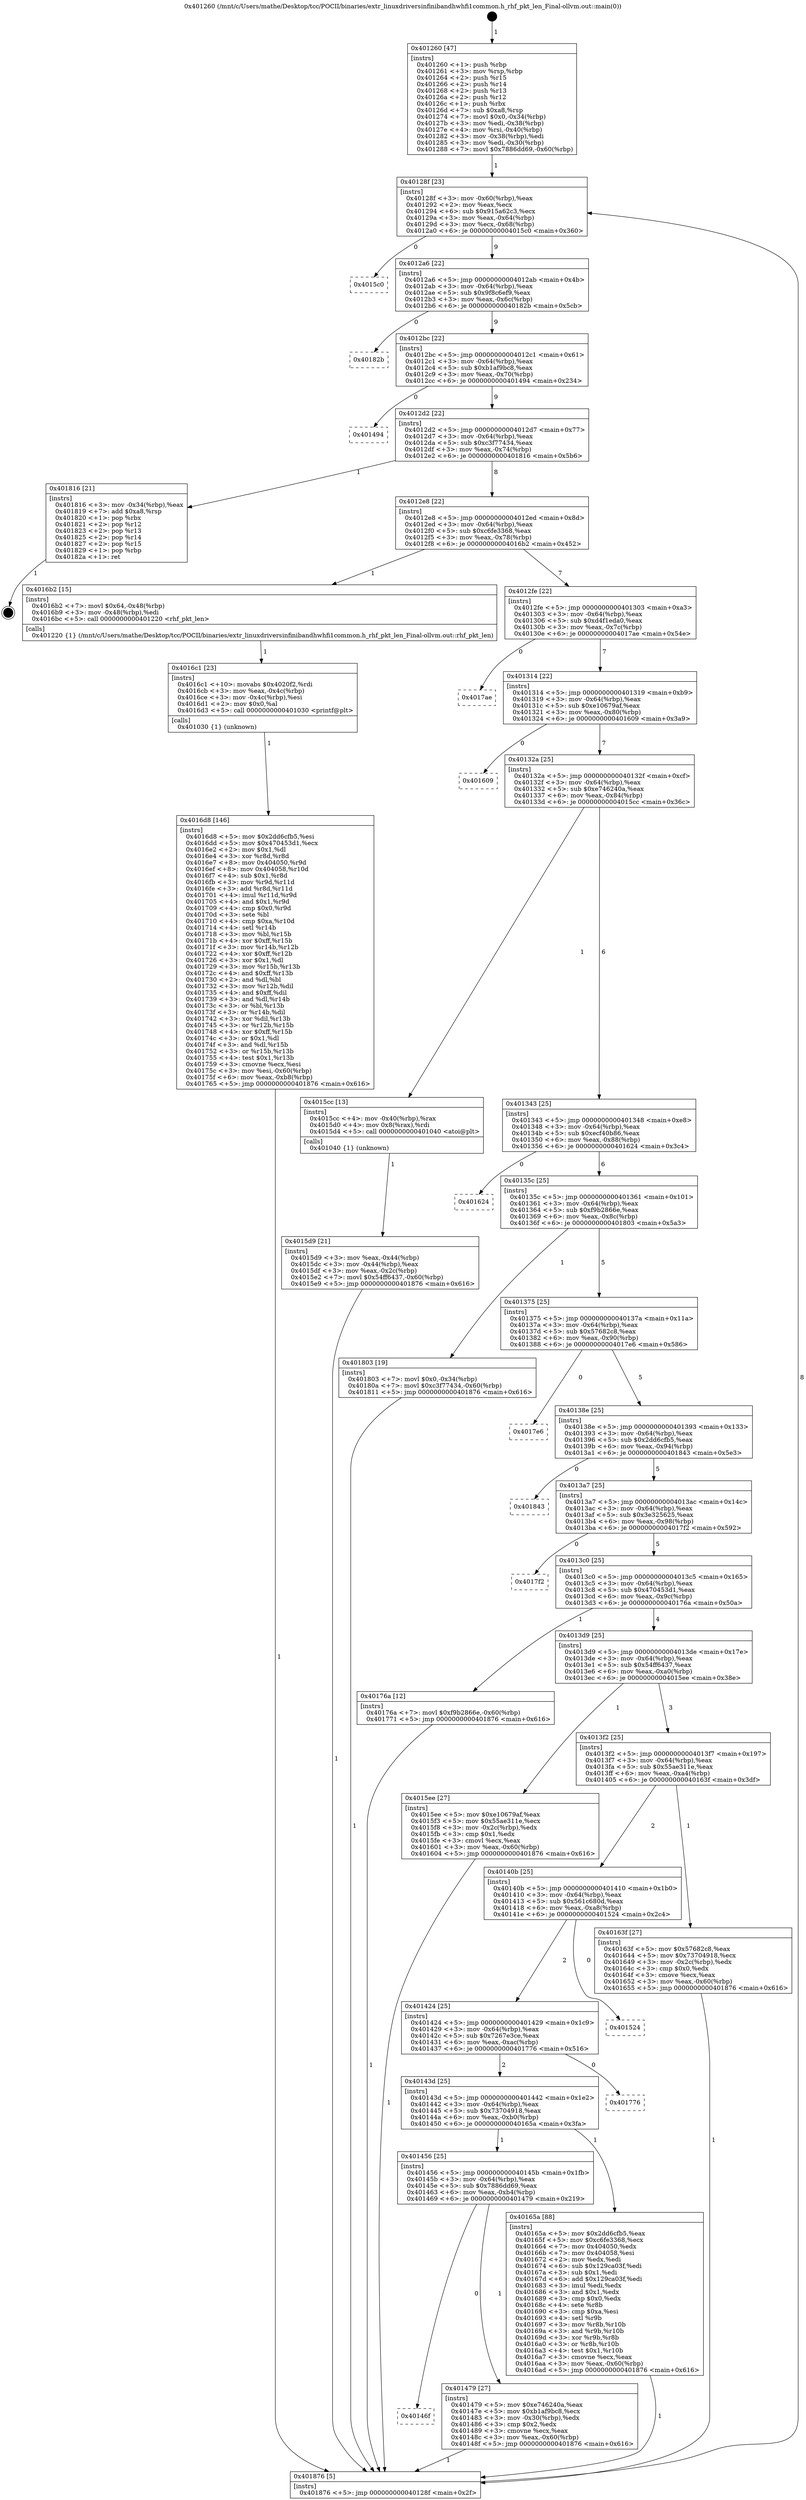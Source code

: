 digraph "0x401260" {
  label = "0x401260 (/mnt/c/Users/mathe/Desktop/tcc/POCII/binaries/extr_linuxdriversinfinibandhwhfi1common.h_rhf_pkt_len_Final-ollvm.out::main(0))"
  labelloc = "t"
  node[shape=record]

  Entry [label="",width=0.3,height=0.3,shape=circle,fillcolor=black,style=filled]
  "0x40128f" [label="{
     0x40128f [23]\l
     | [instrs]\l
     &nbsp;&nbsp;0x40128f \<+3\>: mov -0x60(%rbp),%eax\l
     &nbsp;&nbsp;0x401292 \<+2\>: mov %eax,%ecx\l
     &nbsp;&nbsp;0x401294 \<+6\>: sub $0x915a62c3,%ecx\l
     &nbsp;&nbsp;0x40129a \<+3\>: mov %eax,-0x64(%rbp)\l
     &nbsp;&nbsp;0x40129d \<+3\>: mov %ecx,-0x68(%rbp)\l
     &nbsp;&nbsp;0x4012a0 \<+6\>: je 00000000004015c0 \<main+0x360\>\l
  }"]
  "0x4015c0" [label="{
     0x4015c0\l
  }", style=dashed]
  "0x4012a6" [label="{
     0x4012a6 [22]\l
     | [instrs]\l
     &nbsp;&nbsp;0x4012a6 \<+5\>: jmp 00000000004012ab \<main+0x4b\>\l
     &nbsp;&nbsp;0x4012ab \<+3\>: mov -0x64(%rbp),%eax\l
     &nbsp;&nbsp;0x4012ae \<+5\>: sub $0x9f8c6ef9,%eax\l
     &nbsp;&nbsp;0x4012b3 \<+3\>: mov %eax,-0x6c(%rbp)\l
     &nbsp;&nbsp;0x4012b6 \<+6\>: je 000000000040182b \<main+0x5cb\>\l
  }"]
  Exit [label="",width=0.3,height=0.3,shape=circle,fillcolor=black,style=filled,peripheries=2]
  "0x40182b" [label="{
     0x40182b\l
  }", style=dashed]
  "0x4012bc" [label="{
     0x4012bc [22]\l
     | [instrs]\l
     &nbsp;&nbsp;0x4012bc \<+5\>: jmp 00000000004012c1 \<main+0x61\>\l
     &nbsp;&nbsp;0x4012c1 \<+3\>: mov -0x64(%rbp),%eax\l
     &nbsp;&nbsp;0x4012c4 \<+5\>: sub $0xb1af9bc8,%eax\l
     &nbsp;&nbsp;0x4012c9 \<+3\>: mov %eax,-0x70(%rbp)\l
     &nbsp;&nbsp;0x4012cc \<+6\>: je 0000000000401494 \<main+0x234\>\l
  }"]
  "0x4016d8" [label="{
     0x4016d8 [146]\l
     | [instrs]\l
     &nbsp;&nbsp;0x4016d8 \<+5\>: mov $0x2dd6cfb5,%esi\l
     &nbsp;&nbsp;0x4016dd \<+5\>: mov $0x470453d1,%ecx\l
     &nbsp;&nbsp;0x4016e2 \<+2\>: mov $0x1,%dl\l
     &nbsp;&nbsp;0x4016e4 \<+3\>: xor %r8d,%r8d\l
     &nbsp;&nbsp;0x4016e7 \<+8\>: mov 0x404050,%r9d\l
     &nbsp;&nbsp;0x4016ef \<+8\>: mov 0x404058,%r10d\l
     &nbsp;&nbsp;0x4016f7 \<+4\>: sub $0x1,%r8d\l
     &nbsp;&nbsp;0x4016fb \<+3\>: mov %r9d,%r11d\l
     &nbsp;&nbsp;0x4016fe \<+3\>: add %r8d,%r11d\l
     &nbsp;&nbsp;0x401701 \<+4\>: imul %r11d,%r9d\l
     &nbsp;&nbsp;0x401705 \<+4\>: and $0x1,%r9d\l
     &nbsp;&nbsp;0x401709 \<+4\>: cmp $0x0,%r9d\l
     &nbsp;&nbsp;0x40170d \<+3\>: sete %bl\l
     &nbsp;&nbsp;0x401710 \<+4\>: cmp $0xa,%r10d\l
     &nbsp;&nbsp;0x401714 \<+4\>: setl %r14b\l
     &nbsp;&nbsp;0x401718 \<+3\>: mov %bl,%r15b\l
     &nbsp;&nbsp;0x40171b \<+4\>: xor $0xff,%r15b\l
     &nbsp;&nbsp;0x40171f \<+3\>: mov %r14b,%r12b\l
     &nbsp;&nbsp;0x401722 \<+4\>: xor $0xff,%r12b\l
     &nbsp;&nbsp;0x401726 \<+3\>: xor $0x1,%dl\l
     &nbsp;&nbsp;0x401729 \<+3\>: mov %r15b,%r13b\l
     &nbsp;&nbsp;0x40172c \<+4\>: and $0xff,%r13b\l
     &nbsp;&nbsp;0x401730 \<+2\>: and %dl,%bl\l
     &nbsp;&nbsp;0x401732 \<+3\>: mov %r12b,%dil\l
     &nbsp;&nbsp;0x401735 \<+4\>: and $0xff,%dil\l
     &nbsp;&nbsp;0x401739 \<+3\>: and %dl,%r14b\l
     &nbsp;&nbsp;0x40173c \<+3\>: or %bl,%r13b\l
     &nbsp;&nbsp;0x40173f \<+3\>: or %r14b,%dil\l
     &nbsp;&nbsp;0x401742 \<+3\>: xor %dil,%r13b\l
     &nbsp;&nbsp;0x401745 \<+3\>: or %r12b,%r15b\l
     &nbsp;&nbsp;0x401748 \<+4\>: xor $0xff,%r15b\l
     &nbsp;&nbsp;0x40174c \<+3\>: or $0x1,%dl\l
     &nbsp;&nbsp;0x40174f \<+3\>: and %dl,%r15b\l
     &nbsp;&nbsp;0x401752 \<+3\>: or %r15b,%r13b\l
     &nbsp;&nbsp;0x401755 \<+4\>: test $0x1,%r13b\l
     &nbsp;&nbsp;0x401759 \<+3\>: cmovne %ecx,%esi\l
     &nbsp;&nbsp;0x40175c \<+3\>: mov %esi,-0x60(%rbp)\l
     &nbsp;&nbsp;0x40175f \<+6\>: mov %eax,-0xb8(%rbp)\l
     &nbsp;&nbsp;0x401765 \<+5\>: jmp 0000000000401876 \<main+0x616\>\l
  }"]
  "0x401494" [label="{
     0x401494\l
  }", style=dashed]
  "0x4012d2" [label="{
     0x4012d2 [22]\l
     | [instrs]\l
     &nbsp;&nbsp;0x4012d2 \<+5\>: jmp 00000000004012d7 \<main+0x77\>\l
     &nbsp;&nbsp;0x4012d7 \<+3\>: mov -0x64(%rbp),%eax\l
     &nbsp;&nbsp;0x4012da \<+5\>: sub $0xc3f77434,%eax\l
     &nbsp;&nbsp;0x4012df \<+3\>: mov %eax,-0x74(%rbp)\l
     &nbsp;&nbsp;0x4012e2 \<+6\>: je 0000000000401816 \<main+0x5b6\>\l
  }"]
  "0x4016c1" [label="{
     0x4016c1 [23]\l
     | [instrs]\l
     &nbsp;&nbsp;0x4016c1 \<+10\>: movabs $0x4020f2,%rdi\l
     &nbsp;&nbsp;0x4016cb \<+3\>: mov %eax,-0x4c(%rbp)\l
     &nbsp;&nbsp;0x4016ce \<+3\>: mov -0x4c(%rbp),%esi\l
     &nbsp;&nbsp;0x4016d1 \<+2\>: mov $0x0,%al\l
     &nbsp;&nbsp;0x4016d3 \<+5\>: call 0000000000401030 \<printf@plt\>\l
     | [calls]\l
     &nbsp;&nbsp;0x401030 \{1\} (unknown)\l
  }"]
  "0x401816" [label="{
     0x401816 [21]\l
     | [instrs]\l
     &nbsp;&nbsp;0x401816 \<+3\>: mov -0x34(%rbp),%eax\l
     &nbsp;&nbsp;0x401819 \<+7\>: add $0xa8,%rsp\l
     &nbsp;&nbsp;0x401820 \<+1\>: pop %rbx\l
     &nbsp;&nbsp;0x401821 \<+2\>: pop %r12\l
     &nbsp;&nbsp;0x401823 \<+2\>: pop %r13\l
     &nbsp;&nbsp;0x401825 \<+2\>: pop %r14\l
     &nbsp;&nbsp;0x401827 \<+2\>: pop %r15\l
     &nbsp;&nbsp;0x401829 \<+1\>: pop %rbp\l
     &nbsp;&nbsp;0x40182a \<+1\>: ret\l
  }"]
  "0x4012e8" [label="{
     0x4012e8 [22]\l
     | [instrs]\l
     &nbsp;&nbsp;0x4012e8 \<+5\>: jmp 00000000004012ed \<main+0x8d\>\l
     &nbsp;&nbsp;0x4012ed \<+3\>: mov -0x64(%rbp),%eax\l
     &nbsp;&nbsp;0x4012f0 \<+5\>: sub $0xc6fe3368,%eax\l
     &nbsp;&nbsp;0x4012f5 \<+3\>: mov %eax,-0x78(%rbp)\l
     &nbsp;&nbsp;0x4012f8 \<+6\>: je 00000000004016b2 \<main+0x452\>\l
  }"]
  "0x4015d9" [label="{
     0x4015d9 [21]\l
     | [instrs]\l
     &nbsp;&nbsp;0x4015d9 \<+3\>: mov %eax,-0x44(%rbp)\l
     &nbsp;&nbsp;0x4015dc \<+3\>: mov -0x44(%rbp),%eax\l
     &nbsp;&nbsp;0x4015df \<+3\>: mov %eax,-0x2c(%rbp)\l
     &nbsp;&nbsp;0x4015e2 \<+7\>: movl $0x54ff6437,-0x60(%rbp)\l
     &nbsp;&nbsp;0x4015e9 \<+5\>: jmp 0000000000401876 \<main+0x616\>\l
  }"]
  "0x4016b2" [label="{
     0x4016b2 [15]\l
     | [instrs]\l
     &nbsp;&nbsp;0x4016b2 \<+7\>: movl $0x64,-0x48(%rbp)\l
     &nbsp;&nbsp;0x4016b9 \<+3\>: mov -0x48(%rbp),%edi\l
     &nbsp;&nbsp;0x4016bc \<+5\>: call 0000000000401220 \<rhf_pkt_len\>\l
     | [calls]\l
     &nbsp;&nbsp;0x401220 \{1\} (/mnt/c/Users/mathe/Desktop/tcc/POCII/binaries/extr_linuxdriversinfinibandhwhfi1common.h_rhf_pkt_len_Final-ollvm.out::rhf_pkt_len)\l
  }"]
  "0x4012fe" [label="{
     0x4012fe [22]\l
     | [instrs]\l
     &nbsp;&nbsp;0x4012fe \<+5\>: jmp 0000000000401303 \<main+0xa3\>\l
     &nbsp;&nbsp;0x401303 \<+3\>: mov -0x64(%rbp),%eax\l
     &nbsp;&nbsp;0x401306 \<+5\>: sub $0xd4f1eda0,%eax\l
     &nbsp;&nbsp;0x40130b \<+3\>: mov %eax,-0x7c(%rbp)\l
     &nbsp;&nbsp;0x40130e \<+6\>: je 00000000004017ae \<main+0x54e\>\l
  }"]
  "0x401260" [label="{
     0x401260 [47]\l
     | [instrs]\l
     &nbsp;&nbsp;0x401260 \<+1\>: push %rbp\l
     &nbsp;&nbsp;0x401261 \<+3\>: mov %rsp,%rbp\l
     &nbsp;&nbsp;0x401264 \<+2\>: push %r15\l
     &nbsp;&nbsp;0x401266 \<+2\>: push %r14\l
     &nbsp;&nbsp;0x401268 \<+2\>: push %r13\l
     &nbsp;&nbsp;0x40126a \<+2\>: push %r12\l
     &nbsp;&nbsp;0x40126c \<+1\>: push %rbx\l
     &nbsp;&nbsp;0x40126d \<+7\>: sub $0xa8,%rsp\l
     &nbsp;&nbsp;0x401274 \<+7\>: movl $0x0,-0x34(%rbp)\l
     &nbsp;&nbsp;0x40127b \<+3\>: mov %edi,-0x38(%rbp)\l
     &nbsp;&nbsp;0x40127e \<+4\>: mov %rsi,-0x40(%rbp)\l
     &nbsp;&nbsp;0x401282 \<+3\>: mov -0x38(%rbp),%edi\l
     &nbsp;&nbsp;0x401285 \<+3\>: mov %edi,-0x30(%rbp)\l
     &nbsp;&nbsp;0x401288 \<+7\>: movl $0x7886dd69,-0x60(%rbp)\l
  }"]
  "0x4017ae" [label="{
     0x4017ae\l
  }", style=dashed]
  "0x401314" [label="{
     0x401314 [22]\l
     | [instrs]\l
     &nbsp;&nbsp;0x401314 \<+5\>: jmp 0000000000401319 \<main+0xb9\>\l
     &nbsp;&nbsp;0x401319 \<+3\>: mov -0x64(%rbp),%eax\l
     &nbsp;&nbsp;0x40131c \<+5\>: sub $0xe10679af,%eax\l
     &nbsp;&nbsp;0x401321 \<+3\>: mov %eax,-0x80(%rbp)\l
     &nbsp;&nbsp;0x401324 \<+6\>: je 0000000000401609 \<main+0x3a9\>\l
  }"]
  "0x401876" [label="{
     0x401876 [5]\l
     | [instrs]\l
     &nbsp;&nbsp;0x401876 \<+5\>: jmp 000000000040128f \<main+0x2f\>\l
  }"]
  "0x401609" [label="{
     0x401609\l
  }", style=dashed]
  "0x40132a" [label="{
     0x40132a [25]\l
     | [instrs]\l
     &nbsp;&nbsp;0x40132a \<+5\>: jmp 000000000040132f \<main+0xcf\>\l
     &nbsp;&nbsp;0x40132f \<+3\>: mov -0x64(%rbp),%eax\l
     &nbsp;&nbsp;0x401332 \<+5\>: sub $0xe746240a,%eax\l
     &nbsp;&nbsp;0x401337 \<+6\>: mov %eax,-0x84(%rbp)\l
     &nbsp;&nbsp;0x40133d \<+6\>: je 00000000004015cc \<main+0x36c\>\l
  }"]
  "0x40146f" [label="{
     0x40146f\l
  }", style=dashed]
  "0x4015cc" [label="{
     0x4015cc [13]\l
     | [instrs]\l
     &nbsp;&nbsp;0x4015cc \<+4\>: mov -0x40(%rbp),%rax\l
     &nbsp;&nbsp;0x4015d0 \<+4\>: mov 0x8(%rax),%rdi\l
     &nbsp;&nbsp;0x4015d4 \<+5\>: call 0000000000401040 \<atoi@plt\>\l
     | [calls]\l
     &nbsp;&nbsp;0x401040 \{1\} (unknown)\l
  }"]
  "0x401343" [label="{
     0x401343 [25]\l
     | [instrs]\l
     &nbsp;&nbsp;0x401343 \<+5\>: jmp 0000000000401348 \<main+0xe8\>\l
     &nbsp;&nbsp;0x401348 \<+3\>: mov -0x64(%rbp),%eax\l
     &nbsp;&nbsp;0x40134b \<+5\>: sub $0xecf40b86,%eax\l
     &nbsp;&nbsp;0x401350 \<+6\>: mov %eax,-0x88(%rbp)\l
     &nbsp;&nbsp;0x401356 \<+6\>: je 0000000000401624 \<main+0x3c4\>\l
  }"]
  "0x401479" [label="{
     0x401479 [27]\l
     | [instrs]\l
     &nbsp;&nbsp;0x401479 \<+5\>: mov $0xe746240a,%eax\l
     &nbsp;&nbsp;0x40147e \<+5\>: mov $0xb1af9bc8,%ecx\l
     &nbsp;&nbsp;0x401483 \<+3\>: mov -0x30(%rbp),%edx\l
     &nbsp;&nbsp;0x401486 \<+3\>: cmp $0x2,%edx\l
     &nbsp;&nbsp;0x401489 \<+3\>: cmovne %ecx,%eax\l
     &nbsp;&nbsp;0x40148c \<+3\>: mov %eax,-0x60(%rbp)\l
     &nbsp;&nbsp;0x40148f \<+5\>: jmp 0000000000401876 \<main+0x616\>\l
  }"]
  "0x401624" [label="{
     0x401624\l
  }", style=dashed]
  "0x40135c" [label="{
     0x40135c [25]\l
     | [instrs]\l
     &nbsp;&nbsp;0x40135c \<+5\>: jmp 0000000000401361 \<main+0x101\>\l
     &nbsp;&nbsp;0x401361 \<+3\>: mov -0x64(%rbp),%eax\l
     &nbsp;&nbsp;0x401364 \<+5\>: sub $0xf9b2866e,%eax\l
     &nbsp;&nbsp;0x401369 \<+6\>: mov %eax,-0x8c(%rbp)\l
     &nbsp;&nbsp;0x40136f \<+6\>: je 0000000000401803 \<main+0x5a3\>\l
  }"]
  "0x401456" [label="{
     0x401456 [25]\l
     | [instrs]\l
     &nbsp;&nbsp;0x401456 \<+5\>: jmp 000000000040145b \<main+0x1fb\>\l
     &nbsp;&nbsp;0x40145b \<+3\>: mov -0x64(%rbp),%eax\l
     &nbsp;&nbsp;0x40145e \<+5\>: sub $0x7886dd69,%eax\l
     &nbsp;&nbsp;0x401463 \<+6\>: mov %eax,-0xb4(%rbp)\l
     &nbsp;&nbsp;0x401469 \<+6\>: je 0000000000401479 \<main+0x219\>\l
  }"]
  "0x401803" [label="{
     0x401803 [19]\l
     | [instrs]\l
     &nbsp;&nbsp;0x401803 \<+7\>: movl $0x0,-0x34(%rbp)\l
     &nbsp;&nbsp;0x40180a \<+7\>: movl $0xc3f77434,-0x60(%rbp)\l
     &nbsp;&nbsp;0x401811 \<+5\>: jmp 0000000000401876 \<main+0x616\>\l
  }"]
  "0x401375" [label="{
     0x401375 [25]\l
     | [instrs]\l
     &nbsp;&nbsp;0x401375 \<+5\>: jmp 000000000040137a \<main+0x11a\>\l
     &nbsp;&nbsp;0x40137a \<+3\>: mov -0x64(%rbp),%eax\l
     &nbsp;&nbsp;0x40137d \<+5\>: sub $0x57682c8,%eax\l
     &nbsp;&nbsp;0x401382 \<+6\>: mov %eax,-0x90(%rbp)\l
     &nbsp;&nbsp;0x401388 \<+6\>: je 00000000004017e6 \<main+0x586\>\l
  }"]
  "0x40165a" [label="{
     0x40165a [88]\l
     | [instrs]\l
     &nbsp;&nbsp;0x40165a \<+5\>: mov $0x2dd6cfb5,%eax\l
     &nbsp;&nbsp;0x40165f \<+5\>: mov $0xc6fe3368,%ecx\l
     &nbsp;&nbsp;0x401664 \<+7\>: mov 0x404050,%edx\l
     &nbsp;&nbsp;0x40166b \<+7\>: mov 0x404058,%esi\l
     &nbsp;&nbsp;0x401672 \<+2\>: mov %edx,%edi\l
     &nbsp;&nbsp;0x401674 \<+6\>: sub $0x129ca03f,%edi\l
     &nbsp;&nbsp;0x40167a \<+3\>: sub $0x1,%edi\l
     &nbsp;&nbsp;0x40167d \<+6\>: add $0x129ca03f,%edi\l
     &nbsp;&nbsp;0x401683 \<+3\>: imul %edi,%edx\l
     &nbsp;&nbsp;0x401686 \<+3\>: and $0x1,%edx\l
     &nbsp;&nbsp;0x401689 \<+3\>: cmp $0x0,%edx\l
     &nbsp;&nbsp;0x40168c \<+4\>: sete %r8b\l
     &nbsp;&nbsp;0x401690 \<+3\>: cmp $0xa,%esi\l
     &nbsp;&nbsp;0x401693 \<+4\>: setl %r9b\l
     &nbsp;&nbsp;0x401697 \<+3\>: mov %r8b,%r10b\l
     &nbsp;&nbsp;0x40169a \<+3\>: and %r9b,%r10b\l
     &nbsp;&nbsp;0x40169d \<+3\>: xor %r9b,%r8b\l
     &nbsp;&nbsp;0x4016a0 \<+3\>: or %r8b,%r10b\l
     &nbsp;&nbsp;0x4016a3 \<+4\>: test $0x1,%r10b\l
     &nbsp;&nbsp;0x4016a7 \<+3\>: cmovne %ecx,%eax\l
     &nbsp;&nbsp;0x4016aa \<+3\>: mov %eax,-0x60(%rbp)\l
     &nbsp;&nbsp;0x4016ad \<+5\>: jmp 0000000000401876 \<main+0x616\>\l
  }"]
  "0x4017e6" [label="{
     0x4017e6\l
  }", style=dashed]
  "0x40138e" [label="{
     0x40138e [25]\l
     | [instrs]\l
     &nbsp;&nbsp;0x40138e \<+5\>: jmp 0000000000401393 \<main+0x133\>\l
     &nbsp;&nbsp;0x401393 \<+3\>: mov -0x64(%rbp),%eax\l
     &nbsp;&nbsp;0x401396 \<+5\>: sub $0x2dd6cfb5,%eax\l
     &nbsp;&nbsp;0x40139b \<+6\>: mov %eax,-0x94(%rbp)\l
     &nbsp;&nbsp;0x4013a1 \<+6\>: je 0000000000401843 \<main+0x5e3\>\l
  }"]
  "0x40143d" [label="{
     0x40143d [25]\l
     | [instrs]\l
     &nbsp;&nbsp;0x40143d \<+5\>: jmp 0000000000401442 \<main+0x1e2\>\l
     &nbsp;&nbsp;0x401442 \<+3\>: mov -0x64(%rbp),%eax\l
     &nbsp;&nbsp;0x401445 \<+5\>: sub $0x73704918,%eax\l
     &nbsp;&nbsp;0x40144a \<+6\>: mov %eax,-0xb0(%rbp)\l
     &nbsp;&nbsp;0x401450 \<+6\>: je 000000000040165a \<main+0x3fa\>\l
  }"]
  "0x401843" [label="{
     0x401843\l
  }", style=dashed]
  "0x4013a7" [label="{
     0x4013a7 [25]\l
     | [instrs]\l
     &nbsp;&nbsp;0x4013a7 \<+5\>: jmp 00000000004013ac \<main+0x14c\>\l
     &nbsp;&nbsp;0x4013ac \<+3\>: mov -0x64(%rbp),%eax\l
     &nbsp;&nbsp;0x4013af \<+5\>: sub $0x3e325625,%eax\l
     &nbsp;&nbsp;0x4013b4 \<+6\>: mov %eax,-0x98(%rbp)\l
     &nbsp;&nbsp;0x4013ba \<+6\>: je 00000000004017f2 \<main+0x592\>\l
  }"]
  "0x401776" [label="{
     0x401776\l
  }", style=dashed]
  "0x4017f2" [label="{
     0x4017f2\l
  }", style=dashed]
  "0x4013c0" [label="{
     0x4013c0 [25]\l
     | [instrs]\l
     &nbsp;&nbsp;0x4013c0 \<+5\>: jmp 00000000004013c5 \<main+0x165\>\l
     &nbsp;&nbsp;0x4013c5 \<+3\>: mov -0x64(%rbp),%eax\l
     &nbsp;&nbsp;0x4013c8 \<+5\>: sub $0x470453d1,%eax\l
     &nbsp;&nbsp;0x4013cd \<+6\>: mov %eax,-0x9c(%rbp)\l
     &nbsp;&nbsp;0x4013d3 \<+6\>: je 000000000040176a \<main+0x50a\>\l
  }"]
  "0x401424" [label="{
     0x401424 [25]\l
     | [instrs]\l
     &nbsp;&nbsp;0x401424 \<+5\>: jmp 0000000000401429 \<main+0x1c9\>\l
     &nbsp;&nbsp;0x401429 \<+3\>: mov -0x64(%rbp),%eax\l
     &nbsp;&nbsp;0x40142c \<+5\>: sub $0x7267e3ce,%eax\l
     &nbsp;&nbsp;0x401431 \<+6\>: mov %eax,-0xac(%rbp)\l
     &nbsp;&nbsp;0x401437 \<+6\>: je 0000000000401776 \<main+0x516\>\l
  }"]
  "0x40176a" [label="{
     0x40176a [12]\l
     | [instrs]\l
     &nbsp;&nbsp;0x40176a \<+7\>: movl $0xf9b2866e,-0x60(%rbp)\l
     &nbsp;&nbsp;0x401771 \<+5\>: jmp 0000000000401876 \<main+0x616\>\l
  }"]
  "0x4013d9" [label="{
     0x4013d9 [25]\l
     | [instrs]\l
     &nbsp;&nbsp;0x4013d9 \<+5\>: jmp 00000000004013de \<main+0x17e\>\l
     &nbsp;&nbsp;0x4013de \<+3\>: mov -0x64(%rbp),%eax\l
     &nbsp;&nbsp;0x4013e1 \<+5\>: sub $0x54ff6437,%eax\l
     &nbsp;&nbsp;0x4013e6 \<+6\>: mov %eax,-0xa0(%rbp)\l
     &nbsp;&nbsp;0x4013ec \<+6\>: je 00000000004015ee \<main+0x38e\>\l
  }"]
  "0x401524" [label="{
     0x401524\l
  }", style=dashed]
  "0x4015ee" [label="{
     0x4015ee [27]\l
     | [instrs]\l
     &nbsp;&nbsp;0x4015ee \<+5\>: mov $0xe10679af,%eax\l
     &nbsp;&nbsp;0x4015f3 \<+5\>: mov $0x55ae311e,%ecx\l
     &nbsp;&nbsp;0x4015f8 \<+3\>: mov -0x2c(%rbp),%edx\l
     &nbsp;&nbsp;0x4015fb \<+3\>: cmp $0x1,%edx\l
     &nbsp;&nbsp;0x4015fe \<+3\>: cmovl %ecx,%eax\l
     &nbsp;&nbsp;0x401601 \<+3\>: mov %eax,-0x60(%rbp)\l
     &nbsp;&nbsp;0x401604 \<+5\>: jmp 0000000000401876 \<main+0x616\>\l
  }"]
  "0x4013f2" [label="{
     0x4013f2 [25]\l
     | [instrs]\l
     &nbsp;&nbsp;0x4013f2 \<+5\>: jmp 00000000004013f7 \<main+0x197\>\l
     &nbsp;&nbsp;0x4013f7 \<+3\>: mov -0x64(%rbp),%eax\l
     &nbsp;&nbsp;0x4013fa \<+5\>: sub $0x55ae311e,%eax\l
     &nbsp;&nbsp;0x4013ff \<+6\>: mov %eax,-0xa4(%rbp)\l
     &nbsp;&nbsp;0x401405 \<+6\>: je 000000000040163f \<main+0x3df\>\l
  }"]
  "0x40140b" [label="{
     0x40140b [25]\l
     | [instrs]\l
     &nbsp;&nbsp;0x40140b \<+5\>: jmp 0000000000401410 \<main+0x1b0\>\l
     &nbsp;&nbsp;0x401410 \<+3\>: mov -0x64(%rbp),%eax\l
     &nbsp;&nbsp;0x401413 \<+5\>: sub $0x561c680d,%eax\l
     &nbsp;&nbsp;0x401418 \<+6\>: mov %eax,-0xa8(%rbp)\l
     &nbsp;&nbsp;0x40141e \<+6\>: je 0000000000401524 \<main+0x2c4\>\l
  }"]
  "0x40163f" [label="{
     0x40163f [27]\l
     | [instrs]\l
     &nbsp;&nbsp;0x40163f \<+5\>: mov $0x57682c8,%eax\l
     &nbsp;&nbsp;0x401644 \<+5\>: mov $0x73704918,%ecx\l
     &nbsp;&nbsp;0x401649 \<+3\>: mov -0x2c(%rbp),%edx\l
     &nbsp;&nbsp;0x40164c \<+3\>: cmp $0x0,%edx\l
     &nbsp;&nbsp;0x40164f \<+3\>: cmove %ecx,%eax\l
     &nbsp;&nbsp;0x401652 \<+3\>: mov %eax,-0x60(%rbp)\l
     &nbsp;&nbsp;0x401655 \<+5\>: jmp 0000000000401876 \<main+0x616\>\l
  }"]
  Entry -> "0x401260" [label=" 1"]
  "0x40128f" -> "0x4015c0" [label=" 0"]
  "0x40128f" -> "0x4012a6" [label=" 9"]
  "0x401816" -> Exit [label=" 1"]
  "0x4012a6" -> "0x40182b" [label=" 0"]
  "0x4012a6" -> "0x4012bc" [label=" 9"]
  "0x401803" -> "0x401876" [label=" 1"]
  "0x4012bc" -> "0x401494" [label=" 0"]
  "0x4012bc" -> "0x4012d2" [label=" 9"]
  "0x40176a" -> "0x401876" [label=" 1"]
  "0x4012d2" -> "0x401816" [label=" 1"]
  "0x4012d2" -> "0x4012e8" [label=" 8"]
  "0x4016d8" -> "0x401876" [label=" 1"]
  "0x4012e8" -> "0x4016b2" [label=" 1"]
  "0x4012e8" -> "0x4012fe" [label=" 7"]
  "0x4016c1" -> "0x4016d8" [label=" 1"]
  "0x4012fe" -> "0x4017ae" [label=" 0"]
  "0x4012fe" -> "0x401314" [label=" 7"]
  "0x4016b2" -> "0x4016c1" [label=" 1"]
  "0x401314" -> "0x401609" [label=" 0"]
  "0x401314" -> "0x40132a" [label=" 7"]
  "0x40165a" -> "0x401876" [label=" 1"]
  "0x40132a" -> "0x4015cc" [label=" 1"]
  "0x40132a" -> "0x401343" [label=" 6"]
  "0x40163f" -> "0x401876" [label=" 1"]
  "0x401343" -> "0x401624" [label=" 0"]
  "0x401343" -> "0x40135c" [label=" 6"]
  "0x4015ee" -> "0x401876" [label=" 1"]
  "0x40135c" -> "0x401803" [label=" 1"]
  "0x40135c" -> "0x401375" [label=" 5"]
  "0x4015cc" -> "0x4015d9" [label=" 1"]
  "0x401375" -> "0x4017e6" [label=" 0"]
  "0x401375" -> "0x40138e" [label=" 5"]
  "0x401876" -> "0x40128f" [label=" 8"]
  "0x40138e" -> "0x401843" [label=" 0"]
  "0x40138e" -> "0x4013a7" [label=" 5"]
  "0x401479" -> "0x401876" [label=" 1"]
  "0x4013a7" -> "0x4017f2" [label=" 0"]
  "0x4013a7" -> "0x4013c0" [label=" 5"]
  "0x401456" -> "0x40146f" [label=" 0"]
  "0x4013c0" -> "0x40176a" [label=" 1"]
  "0x4013c0" -> "0x4013d9" [label=" 4"]
  "0x4015d9" -> "0x401876" [label=" 1"]
  "0x4013d9" -> "0x4015ee" [label=" 1"]
  "0x4013d9" -> "0x4013f2" [label=" 3"]
  "0x40143d" -> "0x401456" [label=" 1"]
  "0x4013f2" -> "0x40163f" [label=" 1"]
  "0x4013f2" -> "0x40140b" [label=" 2"]
  "0x40143d" -> "0x40165a" [label=" 1"]
  "0x40140b" -> "0x401524" [label=" 0"]
  "0x40140b" -> "0x401424" [label=" 2"]
  "0x401456" -> "0x401479" [label=" 1"]
  "0x401424" -> "0x401776" [label=" 0"]
  "0x401424" -> "0x40143d" [label=" 2"]
  "0x401260" -> "0x40128f" [label=" 1"]
}
